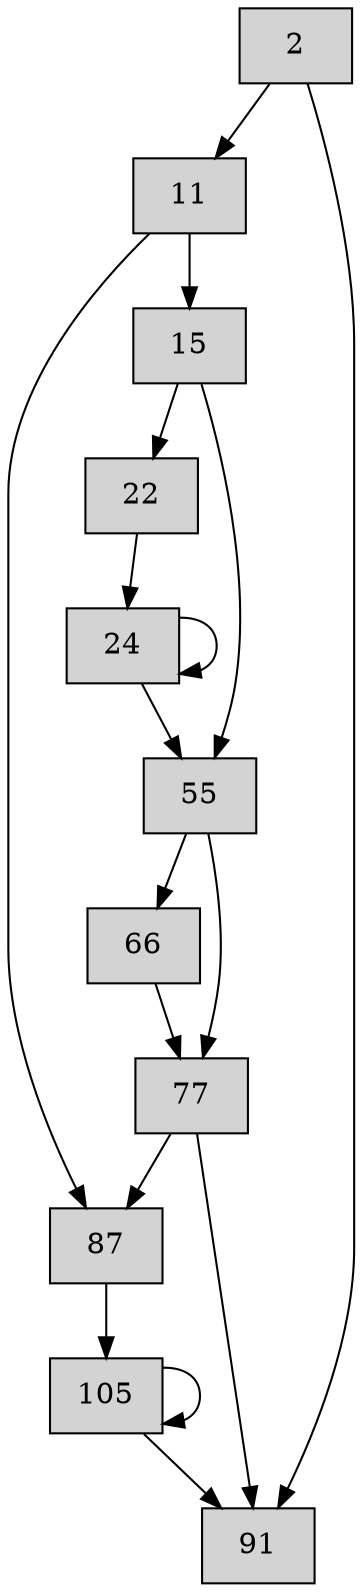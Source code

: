 digraph CFG {
    node [shape=box, style=filled];

    2 [label="2"];
    11 [label="11"];
    15 [label="15"];
    22 [label="22"];
    24 [label="24"];
    55 [label="55"];
    66 [label="66"];
    77 [label="77"];
    87 [label="87"];
    91 [label="91"];
    105 [label="105"];

    2 -> 91;
    2 -> 11;

    11 -> 87;
    11 -> 15;

    15 -> 55;
    15 -> 22;

    22 -> 24;

    24 -> 24;
    24 -> 55;

    55 -> 77;
    55 -> 66;

    66 -> 77;

    77 -> 91;
    77 -> 87;

    87 -> 105;

    105 -> 105;
    105 -> 91;
}